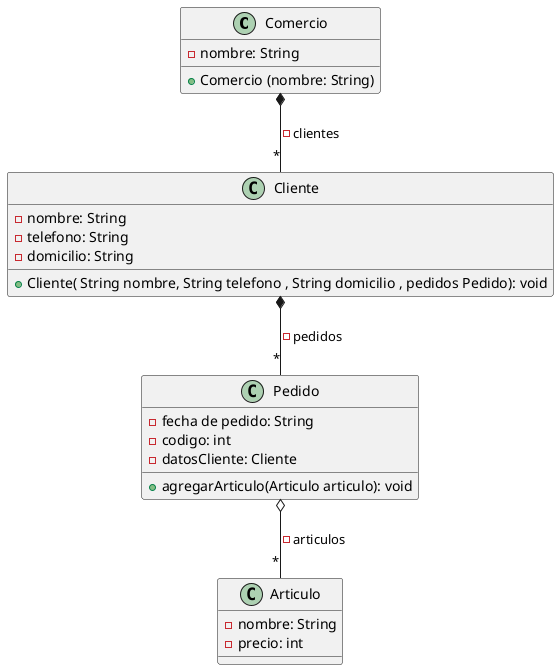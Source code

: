 @startuml

class Comercio {
- nombre: String
+ Comercio (nombre: String)


}

class Cliente {
-  nombre: String
- telefono: String
- domicilio: String
+ Cliente( String nombre, String telefono , String domicilio , pedidos Pedido): void
}

class Pedido {
- fecha de pedido: String
- codigo: int
- datosCliente: Cliente
+agregarArticulo(Articulo articulo): void

}

class Articulo {
- nombre: String
- precio: int
}


Comercio *-- "*" Cliente : -clientes
Cliente *--"*" Pedido : - pedidos
Pedido o--"*" Articulo:  - articulos



@enduml